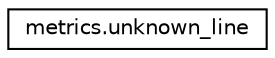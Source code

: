 digraph "Graphical Class Hierarchy"
{
 // LATEX_PDF_SIZE
  edge [fontname="Helvetica",fontsize="10",labelfontname="Helvetica",labelfontsize="10"];
  node [fontname="Helvetica",fontsize="10",shape=record];
  rankdir="LR";
  Node0 [label="metrics.unknown_line",height=0.2,width=0.4,color="black", fillcolor="white", style="filled",URL="$classmetrics_1_1unknown__line.html",tooltip=" "];
}

